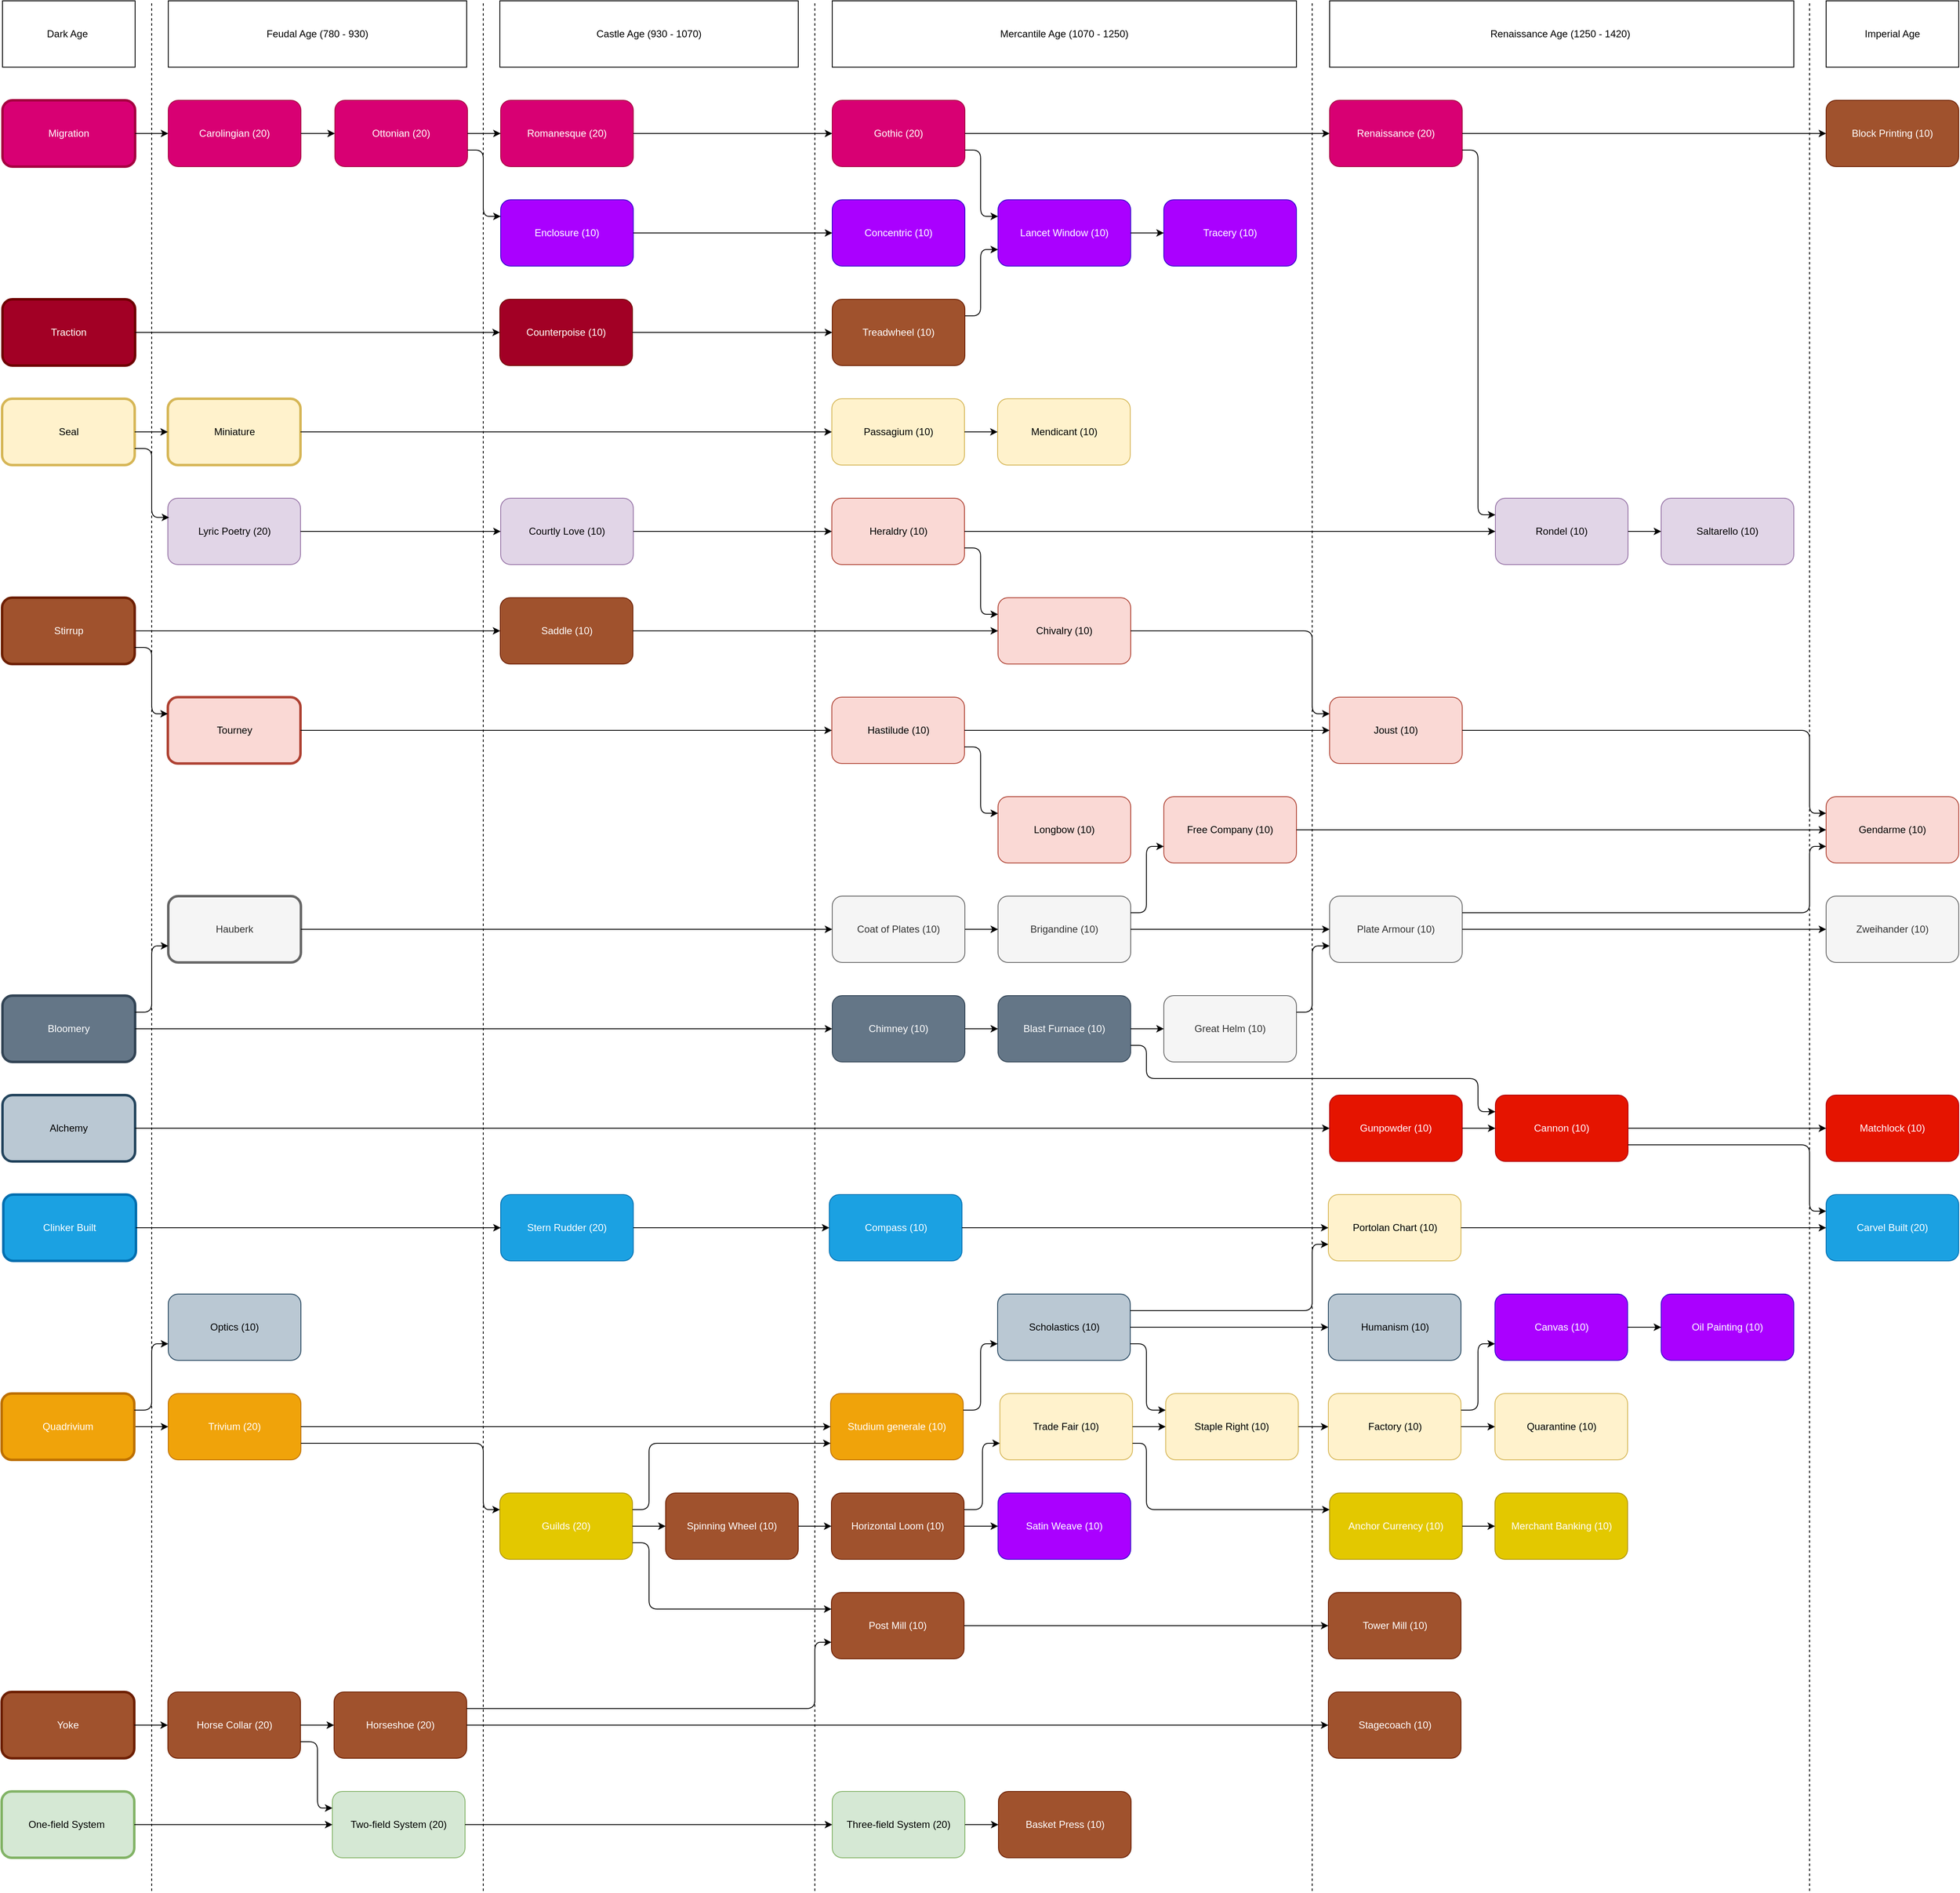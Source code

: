 <mxfile version="18.0.7" type="device"><diagram id="oLft6MuplgY4cZqa-gnh" name="Pagina-1"><mxGraphModel dx="1354" dy="806" grid="1" gridSize="10" guides="1" tooltips="1" connect="1" arrows="1" fold="1" page="1" pageScale="1" pageWidth="827" pageHeight="1169" math="0" shadow="0"><root><mxCell id="0"/><mxCell id="1" parent="0"/><mxCell id="0_8eFzhI38emxkiz7Sxi-1" value="Bloomery" style="rounded=1;whiteSpace=wrap;html=1;fillColor=#647687;strokeColor=#314354;fontColor=#ffffff;strokeWidth=3;" parent="1" vertex="1"><mxGeometry x="40" y="1240" width="160" height="80" as="geometry"/></mxCell><mxCell id="0_8eFzhI38emxkiz7Sxi-3" value="Chimney (10)" style="rounded=1;whiteSpace=wrap;html=1;fillColor=#647687;strokeColor=#314354;fontColor=#ffffff;" parent="1" vertex="1"><mxGeometry x="1041" y="1240" width="160" height="80" as="geometry"/></mxCell><mxCell id="0_8eFzhI38emxkiz7Sxi-4" value="Blast Furnace (10)" style="rounded=1;whiteSpace=wrap;html=1;fillColor=#647687;strokeColor=#314354;fontColor=#ffffff;" parent="1" vertex="1"><mxGeometry x="1241" y="1240" width="160" height="80" as="geometry"/></mxCell><mxCell id="0_8eFzhI38emxkiz7Sxi-5" value="Hauberk" style="rounded=1;whiteSpace=wrap;html=1;fillColor=#f5f5f5;strokeColor=#666666;strokeWidth=3;fontColor=#333333;" parent="1" vertex="1"><mxGeometry x="240" y="1120" width="160" height="80" as="geometry"/></mxCell><mxCell id="0_8eFzhI38emxkiz7Sxi-7" value="Coat of Plates (10)" style="rounded=1;whiteSpace=wrap;html=1;fillColor=#f5f5f5;strokeColor=#666666;fontColor=#333333;" parent="1" vertex="1"><mxGeometry x="1041" y="1120" width="160" height="80" as="geometry"/></mxCell><mxCell id="0_8eFzhI38emxkiz7Sxi-8" value="Brigandine (10)" style="rounded=1;whiteSpace=wrap;html=1;fillColor=#f5f5f5;strokeColor=#666666;fontColor=#333333;" parent="1" vertex="1"><mxGeometry x="1241" y="1120" width="160" height="80" as="geometry"/></mxCell><mxCell id="0_8eFzhI38emxkiz7Sxi-9" value="Plate Armour (10)" style="rounded=1;whiteSpace=wrap;html=1;fillColor=#f5f5f5;strokeColor=#666666;fontColor=#333333;" parent="1" vertex="1"><mxGeometry x="1641" y="1120" width="160" height="80" as="geometry"/></mxCell><mxCell id="0_8eFzhI38emxkiz7Sxi-17" value="Two-field System (20)" style="rounded=1;whiteSpace=wrap;html=1;fillColor=#d5e8d4;strokeColor=#82b366;" parent="1" vertex="1"><mxGeometry x="438" y="2200" width="160" height="80" as="geometry"/></mxCell><mxCell id="0_8eFzhI38emxkiz7Sxi-19" value="Three-field System (20)" style="rounded=1;whiteSpace=wrap;html=1;fillColor=#d5e8d4;strokeColor=#82b366;" parent="1" vertex="1"><mxGeometry x="1041" y="2200" width="160" height="80" as="geometry"/></mxCell><mxCell id="0_8eFzhI38emxkiz7Sxi-27" value="Tourney" style="rounded=1;whiteSpace=wrap;html=1;fillColor=#fad9d5;strokeColor=#ae4132;strokeWidth=3;" parent="1" vertex="1"><mxGeometry x="239.5" y="880" width="160" height="80" as="geometry"/></mxCell><mxCell id="0_8eFzhI38emxkiz7Sxi-28" value="Chivalry (10)" style="rounded=1;whiteSpace=wrap;html=1;fillColor=#fad9d5;strokeColor=#ae4132;" parent="1" vertex="1"><mxGeometry x="1241" y="760" width="160" height="80" as="geometry"/></mxCell><mxCell id="0_8eFzhI38emxkiz7Sxi-29" value="Horse Collar (20)" style="rounded=1;whiteSpace=wrap;html=1;fillColor=#a0522d;strokeColor=#6D1F00;fontColor=#ffffff;" parent="1" vertex="1"><mxGeometry x="239.5" y="2080" width="160" height="80" as="geometry"/></mxCell><mxCell id="0_8eFzhI38emxkiz7Sxi-30" value="Horseshoe (20)" style="rounded=1;whiteSpace=wrap;html=1;fillColor=#a0522d;strokeColor=#6D1F00;fontColor=#ffffff;" parent="1" vertex="1"><mxGeometry x="440" y="2080" width="160" height="80" as="geometry"/></mxCell><mxCell id="0_8eFzhI38emxkiz7Sxi-32" value="Stagecoach (10)" style="rounded=1;whiteSpace=wrap;html=1;fillColor=#a0522d;strokeColor=#6D1F00;fontColor=#ffffff;" parent="1" vertex="1"><mxGeometry x="1639.5" y="2080" width="160" height="80" as="geometry"/></mxCell><mxCell id="0_8eFzhI38emxkiz7Sxi-35" value="Joust (10)" style="rounded=1;whiteSpace=wrap;html=1;fillColor=#fad9d5;strokeColor=#ae4132;" parent="1" vertex="1"><mxGeometry x="1641" y="880" width="160" height="80" as="geometry"/></mxCell><mxCell id="0_8eFzhI38emxkiz7Sxi-44" value="Post Mill (10)" style="rounded=1;whiteSpace=wrap;html=1;fillColor=#a0522d;strokeColor=#6D1F00;fontColor=#ffffff;" parent="1" vertex="1"><mxGeometry x="1040" y="1960" width="160" height="80" as="geometry"/></mxCell><mxCell id="0_8eFzhI38emxkiz7Sxi-45" value="Tower Mill (10)" style="rounded=1;whiteSpace=wrap;html=1;fillColor=#a0522d;strokeColor=#6D1F00;fontColor=#ffffff;" parent="1" vertex="1"><mxGeometry x="1639.5" y="1960" width="160" height="80" as="geometry"/></mxCell><mxCell id="0_8eFzhI38emxkiz7Sxi-48" value="Block Printing (10)" style="rounded=1;whiteSpace=wrap;html=1;fillColor=#a0522d;strokeColor=#6D1F00;fontColor=#ffffff;" parent="1" vertex="1"><mxGeometry x="2240" y="160" width="160" height="80" as="geometry"/></mxCell><mxCell id="0_8eFzhI38emxkiz7Sxi-50" value="Clinker Built" style="rounded=1;whiteSpace=wrap;html=1;fillColor=#1ba1e2;strokeColor=#006EAF;fontColor=#ffffff;strokeWidth=3;" parent="1" vertex="1"><mxGeometry x="41" y="1480" width="160" height="80" as="geometry"/></mxCell><mxCell id="0_8eFzhI38emxkiz7Sxi-56" value="Compass (10)" style="rounded=1;whiteSpace=wrap;html=1;fillColor=#1ba1e2;strokeColor=#006EAF;fontColor=#ffffff;" parent="1" vertex="1"><mxGeometry x="1037.5" y="1480" width="160" height="80" as="geometry"/></mxCell><mxCell id="0_8eFzhI38emxkiz7Sxi-57" value="Portolan Chart (10)" style="rounded=1;whiteSpace=wrap;html=1;fillColor=#fff2cc;strokeColor=#d6b656;" parent="1" vertex="1"><mxGeometry x="1639.5" y="1480" width="160" height="80" as="geometry"/></mxCell><mxCell id="0_8eFzhI38emxkiz7Sxi-61" value="Alchemy" style="rounded=1;whiteSpace=wrap;html=1;fillColor=#bac8d3;strokeColor=#23445d;strokeWidth=3;" parent="1" vertex="1"><mxGeometry x="40" y="1360" width="160" height="80" as="geometry"/></mxCell><mxCell id="0_8eFzhI38emxkiz7Sxi-64" value="Gunpowder (10)" style="rounded=1;whiteSpace=wrap;html=1;fillColor=#e51400;strokeColor=#B20000;fontColor=#ffffff;" parent="1" vertex="1"><mxGeometry x="1641" y="1360" width="160" height="80" as="geometry"/></mxCell><mxCell id="0_8eFzhI38emxkiz7Sxi-68" value="Carvel Built (20)" style="rounded=1;whiteSpace=wrap;html=1;fillColor=#1ba1e2;strokeColor=#006EAF;fontColor=#ffffff;" parent="1" vertex="1"><mxGeometry x="2240" y="1480" width="160" height="80" as="geometry"/></mxCell><mxCell id="0_8eFzhI38emxkiz7Sxi-77" value="Traction" style="rounded=1;whiteSpace=wrap;html=1;fillColor=#a20025;strokeColor=#6F0000;fontColor=#ffffff;strokeWidth=3;" parent="1" vertex="1"><mxGeometry x="40" y="400" width="160" height="80" as="geometry"/></mxCell><mxCell id="0_8eFzhI38emxkiz7Sxi-79" value="Counterpoise (10)" style="rounded=1;whiteSpace=wrap;html=1;fillColor=#a20025;strokeColor=#6F0000;fontColor=#ffffff;" parent="1" vertex="1"><mxGeometry x="640" y="400" width="160" height="80" as="geometry"/></mxCell><mxCell id="0_8eFzhI38emxkiz7Sxi-86" value="" style="endArrow=classic;html=1;entryX=0;entryY=0.5;entryDx=0;entryDy=0;exitX=1;exitY=0.5;exitDx=0;exitDy=0;" parent="1" source="0_8eFzhI38emxkiz7Sxi-3" target="0_8eFzhI38emxkiz7Sxi-4" edge="1"><mxGeometry width="50" height="50" relative="1" as="geometry"><mxPoint x="1300" y="1440" as="sourcePoint"/><mxPoint x="1350" y="1390" as="targetPoint"/></mxGeometry></mxCell><mxCell id="0_8eFzhI38emxkiz7Sxi-87" value="" style="endArrow=classic;html=1;entryX=0;entryY=0.5;entryDx=0;entryDy=0;exitX=1;exitY=0.5;exitDx=0;exitDy=0;" parent="1" source="0_8eFzhI38emxkiz7Sxi-1" target="0_8eFzhI38emxkiz7Sxi-3" edge="1"><mxGeometry width="50" height="50" relative="1" as="geometry"><mxPoint x="898" y="1320" as="sourcePoint"/><mxPoint x="948" y="1270" as="targetPoint"/></mxGeometry></mxCell><mxCell id="0_8eFzhI38emxkiz7Sxi-88" value="" style="endArrow=classic;html=1;entryX=0;entryY=0.5;entryDx=0;entryDy=0;exitX=1;exitY=0.5;exitDx=0;exitDy=0;" parent="1" source="0_8eFzhI38emxkiz7Sxi-5" target="0_8eFzhI38emxkiz7Sxi-7" edge="1"><mxGeometry width="50" height="50" relative="1" as="geometry"><mxPoint x="892" y="1440" as="sourcePoint"/><mxPoint x="942" y="1390" as="targetPoint"/></mxGeometry></mxCell><mxCell id="0_8eFzhI38emxkiz7Sxi-89" value="" style="endArrow=classic;html=1;entryX=0;entryY=0.5;entryDx=0;entryDy=0;exitX=1;exitY=0.5;exitDx=0;exitDy=0;" parent="1" source="0_8eFzhI38emxkiz7Sxi-7" target="0_8eFzhI38emxkiz7Sxi-8" edge="1"><mxGeometry width="50" height="50" relative="1" as="geometry"><mxPoint x="1293" y="1440" as="sourcePoint"/><mxPoint x="1343" y="1390" as="targetPoint"/></mxGeometry></mxCell><mxCell id="0_8eFzhI38emxkiz7Sxi-107" value="" style="endArrow=classic;html=1;entryX=0;entryY=0.5;entryDx=0;entryDy=0;exitX=1;exitY=0.5;exitDx=0;exitDy=0;" parent="1" source="0_8eFzhI38emxkiz7Sxi-56" target="0_8eFzhI38emxkiz7Sxi-57" edge="1"><mxGeometry width="50" height="50" relative="1" as="geometry"><mxPoint x="1296.5" y="1440" as="sourcePoint"/><mxPoint x="1346.5" y="1390" as="targetPoint"/></mxGeometry></mxCell><mxCell id="0_8eFzhI38emxkiz7Sxi-117" value="Feudal Age (780 - 930)" style="rounded=0;whiteSpace=wrap;html=1;" parent="1" vertex="1"><mxGeometry x="240" y="40" width="360" height="80" as="geometry"/></mxCell><mxCell id="0_8eFzhI38emxkiz7Sxi-118" value="Castle Age (930 - 1070)" style="rounded=0;whiteSpace=wrap;html=1;" parent="1" vertex="1"><mxGeometry x="640" y="40" width="360" height="80" as="geometry"/></mxCell><mxCell id="0_8eFzhI38emxkiz7Sxi-120" value="Mercantile Age (1070 - 1250)" style="rounded=0;whiteSpace=wrap;html=1;" parent="1" vertex="1"><mxGeometry x="1041" y="40" width="560" height="80" as="geometry"/></mxCell><mxCell id="0_8eFzhI38emxkiz7Sxi-121" value="Renaissance Age (1250 - 1420)&amp;nbsp;" style="rounded=0;whiteSpace=wrap;html=1;" parent="1" vertex="1"><mxGeometry x="1641" y="40" width="560" height="80" as="geometry"/></mxCell><mxCell id="0_8eFzhI38emxkiz7Sxi-122" value="Imperial Age" style="rounded=0;whiteSpace=wrap;html=1;" parent="1" vertex="1"><mxGeometry x="2240" y="40" width="160" height="80" as="geometry"/></mxCell><mxCell id="0_8eFzhI38emxkiz7Sxi-125" value="Lancet Window (10)" style="rounded=1;whiteSpace=wrap;html=1;fillColor=#AA00FF;strokeColor=#3700CC;fontColor=#ffffff;" parent="1" vertex="1"><mxGeometry x="1241" y="280" width="160" height="80" as="geometry"/></mxCell><mxCell id="0_8eFzhI38emxkiz7Sxi-129" value="Miniature" style="rounded=1;whiteSpace=wrap;html=1;fillColor=#fff2cc;strokeColor=#d6b656;strokeWidth=3;" parent="1" vertex="1"><mxGeometry x="239.5" y="520" width="160" height="80" as="geometry"/></mxCell><mxCell id="0_8eFzhI38emxkiz7Sxi-130" value="Lyric Poetry (20)" style="rounded=1;whiteSpace=wrap;html=1;fillColor=#e1d5e7;strokeColor=#9673a6;" parent="1" vertex="1"><mxGeometry x="239.5" y="640" width="160" height="80" as="geometry"/></mxCell><mxCell id="0_8eFzhI38emxkiz7Sxi-131" value="Courtly Love (10)" style="rounded=1;whiteSpace=wrap;html=1;fillColor=#e1d5e7;strokeColor=#9673a6;" parent="1" vertex="1"><mxGeometry x="641" y="640" width="160" height="80" as="geometry"/></mxCell><mxCell id="0_8eFzhI38emxkiz7Sxi-132" value="Rondel (10)" style="rounded=1;whiteSpace=wrap;html=1;fillColor=#e1d5e7;strokeColor=#9673a6;" parent="1" vertex="1"><mxGeometry x="1841" y="640" width="160" height="80" as="geometry"/></mxCell><mxCell id="0_8eFzhI38emxkiz7Sxi-139" value="Saltarello (10)" style="rounded=1;whiteSpace=wrap;html=1;fillColor=#e1d5e7;strokeColor=#9673a6;" parent="1" vertex="1"><mxGeometry x="2041" y="640" width="160" height="80" as="geometry"/></mxCell><mxCell id="0_8eFzhI38emxkiz7Sxi-148" value="Horizontal Loom (10)" style="rounded=1;whiteSpace=wrap;html=1;fillColor=#a0522d;strokeColor=#6D1F00;fontColor=#ffffff;" parent="1" vertex="1"><mxGeometry x="1040" y="1840" width="160" height="80" as="geometry"/></mxCell><mxCell id="0_8eFzhI38emxkiz7Sxi-149" value="Satin Weave (10)" style="rounded=1;whiteSpace=wrap;html=1;fillColor=#AA00FF;strokeColor=#3700CC;fontColor=#ffffff;" parent="1" vertex="1"><mxGeometry x="1241" y="1840" width="160" height="80" as="geometry"/></mxCell><mxCell id="0_8eFzhI38emxkiz7Sxi-150" value="Spinning Wheel (10)" style="rounded=1;whiteSpace=wrap;html=1;fillColor=#a0522d;strokeColor=#6D1F00;fontColor=#ffffff;" parent="1" vertex="1"><mxGeometry x="840" y="1840" width="160" height="80" as="geometry"/></mxCell><mxCell id="0_8eFzhI38emxkiz7Sxi-153" value="Romanesque (20)" style="rounded=1;whiteSpace=wrap;html=1;fillColor=#d80073;strokeColor=#A50040;fontColor=#ffffff;" parent="1" vertex="1"><mxGeometry x="641" y="160" width="160" height="80" as="geometry"/></mxCell><mxCell id="0_8eFzhI38emxkiz7Sxi-156" value="Oil Painting (10)" style="rounded=1;whiteSpace=wrap;html=1;fillColor=#AA00FF;strokeColor=#3700CC;fontColor=#ffffff;" parent="1" vertex="1"><mxGeometry x="2041" y="1600" width="160" height="80" as="geometry"/></mxCell><mxCell id="0_8eFzhI38emxkiz7Sxi-157" value="Canvas (10)" style="rounded=1;whiteSpace=wrap;html=1;fillColor=#AA00FF;strokeColor=#3700CC;fontColor=#ffffff;" parent="1" vertex="1"><mxGeometry x="1840.5" y="1600" width="160" height="80" as="geometry"/></mxCell><mxCell id="0_8eFzhI38emxkiz7Sxi-159" value="" style="endArrow=classic;html=1;entryX=0;entryY=0.5;entryDx=0;entryDy=0;exitX=1;exitY=0.5;exitDx=0;exitDy=0;" parent="1" source="0_8eFzhI38emxkiz7Sxi-61" target="0_8eFzhI38emxkiz7Sxi-64" edge="1"><mxGeometry width="50" height="50" relative="1" as="geometry"><mxPoint x="817" y="1685" as="sourcePoint"/><mxPoint x="867" y="1635" as="targetPoint"/></mxGeometry></mxCell><mxCell id="0_8eFzhI38emxkiz7Sxi-160" value="" style="endArrow=classic;html=1;entryX=0;entryY=0.5;entryDx=0;entryDy=0;exitX=1;exitY=0.5;exitDx=0;exitDy=0;" parent="1" source="0_8eFzhI38emxkiz7Sxi-77" edge="1" target="0_8eFzhI38emxkiz7Sxi-79"><mxGeometry width="50" height="50" relative="1" as="geometry"><mxPoint x="401.5" y="330" as="sourcePoint"/><mxPoint x="642.5" y="330" as="targetPoint"/></mxGeometry></mxCell><mxCell id="0_8eFzhI38emxkiz7Sxi-172" value="" style="endArrow=classic;html=1;entryX=0;entryY=0.5;entryDx=0;entryDy=0;exitX=1;exitY=0.5;exitDx=0;exitDy=0;" parent="1" source="0_8eFzhI38emxkiz7Sxi-132" target="0_8eFzhI38emxkiz7Sxi-139" edge="1"><mxGeometry width="50" height="50" relative="1" as="geometry"><mxPoint x="2005.5" y="740" as="sourcePoint"/><mxPoint x="2055.5" y="690" as="targetPoint"/></mxGeometry></mxCell><mxCell id="0_8eFzhI38emxkiz7Sxi-174" value="" style="endArrow=classic;html=1;entryX=0;entryY=0.5;entryDx=0;entryDy=0;exitX=1;exitY=0.5;exitDx=0;exitDy=0;" parent="1" source="0_8eFzhI38emxkiz7Sxi-130" target="0_8eFzhI38emxkiz7Sxi-131" edge="1"><mxGeometry width="50" height="50" relative="1" as="geometry"><mxPoint x="805" y="740" as="sourcePoint"/><mxPoint x="855" y="690" as="targetPoint"/></mxGeometry></mxCell><mxCell id="0_8eFzhI38emxkiz7Sxi-176" value="Trivium (20)" style="rounded=1;whiteSpace=wrap;html=1;fillColor=#f0a30a;strokeColor=#BD7000;fontColor=#ffffff;" parent="1" vertex="1"><mxGeometry x="240" y="1720" width="160" height="80" as="geometry"/></mxCell><mxCell id="0_8eFzhI38emxkiz7Sxi-178" value="Studium generale (10)" style="rounded=1;whiteSpace=wrap;html=1;fillColor=#f0a30a;strokeColor=#BD7000;fontColor=#ffffff;" parent="1" vertex="1"><mxGeometry x="1039" y="1720" width="160" height="80" as="geometry"/></mxCell><mxCell id="0_8eFzhI38emxkiz7Sxi-179" value="Scholastics (10)" style="rounded=1;whiteSpace=wrap;html=1;fillColor=#bac8d3;strokeColor=#23445d;" parent="1" vertex="1"><mxGeometry x="1240.5" y="1600" width="160" height="80" as="geometry"/></mxCell><mxCell id="0_8eFzhI38emxkiz7Sxi-183" value="Factory (10)" style="rounded=1;whiteSpace=wrap;html=1;fillColor=#fff2cc;strokeColor=#d6b656;" parent="1" vertex="1"><mxGeometry x="1639.5" y="1720" width="160" height="80" as="geometry"/></mxCell><mxCell id="0_8eFzhI38emxkiz7Sxi-184" value="Guilds (20)" style="rounded=1;whiteSpace=wrap;html=1;fillColor=#e3c800;strokeColor=#B09500;fontColor=#ffffff;" parent="1" vertex="1"><mxGeometry x="640" y="1840" width="160" height="80" as="geometry"/></mxCell><mxCell id="0_8eFzhI38emxkiz7Sxi-188" value="Staple Right (10)" style="rounded=1;whiteSpace=wrap;html=1;fillColor=#fff2cc;strokeColor=#d6b656;" parent="1" vertex="1"><mxGeometry x="1443.25" y="1720" width="160" height="80" as="geometry"/></mxCell><mxCell id="0_8eFzhI38emxkiz7Sxi-189" value="Trade Fair (10)" style="rounded=1;whiteSpace=wrap;html=1;fillColor=#fff2cc;strokeColor=#d6b656;" parent="1" vertex="1"><mxGeometry x="1243.25" y="1720" width="160" height="80" as="geometry"/></mxCell><mxCell id="0_8eFzhI38emxkiz7Sxi-191" value="Anchor Currency (10)" style="rounded=1;whiteSpace=wrap;html=1;fillColor=#e3c800;strokeColor=#B09500;fontColor=#ffffff;" parent="1" vertex="1"><mxGeometry x="1641" y="1840" width="160" height="80" as="geometry"/></mxCell><mxCell id="0_8eFzhI38emxkiz7Sxi-192" value="Merchant Banking (10)" style="rounded=1;whiteSpace=wrap;html=1;fillColor=#e3c800;strokeColor=#B09500;fontColor=#ffffff;" parent="1" vertex="1"><mxGeometry x="1840.5" y="1840" width="160" height="80" as="geometry"/></mxCell><mxCell id="0_8eFzhI38emxkiz7Sxi-199" value="" style="endArrow=classic;html=1;exitX=1;exitY=0.5;exitDx=0;exitDy=0;entryX=0;entryY=0.5;entryDx=0;entryDy=0;" parent="1" source="0_8eFzhI38emxkiz7Sxi-153" target="YXYnKFH7pTET3rIDkecs-23" edge="1"><mxGeometry width="50" height="50" relative="1" as="geometry"><mxPoint x="1011" y="320" as="sourcePoint"/><mxPoint x="831" y="200" as="targetPoint"/></mxGeometry></mxCell><mxCell id="0_8eFzhI38emxkiz7Sxi-211" value="Heraldry (10)" style="rounded=1;whiteSpace=wrap;html=1;fillColor=#fad9d5;strokeColor=#ae4132;" parent="1" vertex="1"><mxGeometry x="1040.5" y="640" width="160" height="80" as="geometry"/></mxCell><mxCell id="0_8eFzhI38emxkiz7Sxi-261" value="" style="endArrow=none;dashed=1;html=1;" parent="1" edge="1"><mxGeometry width="50" height="50" relative="1" as="geometry"><mxPoint x="620" y="2320" as="sourcePoint"/><mxPoint x="620" y="40" as="targetPoint"/></mxGeometry></mxCell><mxCell id="0_8eFzhI38emxkiz7Sxi-262" value="" style="endArrow=none;dashed=1;html=1;" parent="1" edge="1"><mxGeometry width="50" height="50" relative="1" as="geometry"><mxPoint x="1020" y="2320" as="sourcePoint"/><mxPoint x="1020" y="40" as="targetPoint"/></mxGeometry></mxCell><mxCell id="0_8eFzhI38emxkiz7Sxi-263" value="" style="endArrow=none;dashed=1;html=1;" parent="1" edge="1"><mxGeometry width="50" height="50" relative="1" as="geometry"><mxPoint x="1620" y="2320" as="sourcePoint"/><mxPoint x="1620" y="40" as="targetPoint"/></mxGeometry></mxCell><mxCell id="0_8eFzhI38emxkiz7Sxi-264" value="" style="endArrow=none;dashed=1;html=1;" parent="1" edge="1"><mxGeometry width="50" height="50" relative="1" as="geometry"><mxPoint x="2220" y="2320" as="sourcePoint"/><mxPoint x="2220" y="40" as="targetPoint"/></mxGeometry></mxCell><mxCell id="XAXmaKX4G2u4Uexpzf4U-4" value="Yoke" style="rounded=1;whiteSpace=wrap;html=1;fillColor=#a0522d;fontColor=#ffffff;strokeColor=#6D1F00;strokeWidth=3;" parent="1" vertex="1"><mxGeometry x="39" y="2080" width="160" height="80" as="geometry"/></mxCell><mxCell id="XAXmaKX4G2u4Uexpzf4U-5" value="" style="endArrow=none;dashed=1;html=1;" parent="1" edge="1"><mxGeometry width="50" height="50" relative="1" as="geometry"><mxPoint x="220" y="2320" as="sourcePoint"/><mxPoint x="220" y="40" as="targetPoint"/></mxGeometry></mxCell><mxCell id="XAXmaKX4G2u4Uexpzf4U-8" value="Dark Age&amp;nbsp;" style="rounded=0;whiteSpace=wrap;html=1;" parent="1" vertex="1"><mxGeometry x="40" y="40" width="160" height="80" as="geometry"/></mxCell><mxCell id="XAXmaKX4G2u4Uexpzf4U-12" value="" style="endArrow=classic;html=1;rounded=0;entryX=0;entryY=0.5;entryDx=0;entryDy=0;exitX=1;exitY=0.5;exitDx=0;exitDy=0;" parent="1" source="XAXmaKX4G2u4Uexpzf4U-13" target="0_8eFzhI38emxkiz7Sxi-176" edge="1"><mxGeometry width="50" height="50" relative="1" as="geometry"><mxPoint x="200" y="2080" as="sourcePoint"/><mxPoint x="230" y="2070" as="targetPoint"/></mxGeometry></mxCell><mxCell id="XAXmaKX4G2u4Uexpzf4U-13" value="Quadrivium" style="rounded=1;whiteSpace=wrap;html=1;fillColor=#f0a30a;strokeColor=#BD7000;fontColor=#ffffff;strokeWidth=3;" parent="1" vertex="1"><mxGeometry x="39" y="1720" width="160" height="80" as="geometry"/></mxCell><mxCell id="XAXmaKX4G2u4Uexpzf4U-19" value="Seal" style="rounded=1;whiteSpace=wrap;html=1;fillColor=#fff2cc;strokeColor=#d6b656;strokeWidth=3;" parent="1" vertex="1"><mxGeometry x="39.5" y="520" width="160" height="80" as="geometry"/></mxCell><mxCell id="XAXmaKX4G2u4Uexpzf4U-27" value="Stern Rudder (20)" style="rounded=1;whiteSpace=wrap;html=1;fillColor=#1ba1e2;strokeColor=#006EAF;fontColor=#ffffff;strokeWidth=1;" parent="1" vertex="1"><mxGeometry x="641" y="1480" width="160" height="80" as="geometry"/></mxCell><mxCell id="XAXmaKX4G2u4Uexpzf4U-28" value="" style="endArrow=classic;html=1;rounded=1;entryX=0;entryY=0.5;entryDx=0;entryDy=0;exitX=1;exitY=0.5;exitDx=0;exitDy=0;" parent="1" source="0_8eFzhI38emxkiz7Sxi-50" target="XAXmaKX4G2u4Uexpzf4U-27" edge="1"><mxGeometry width="50" height="50" relative="1" as="geometry"><mxPoint x="488" y="1590" as="sourcePoint"/><mxPoint x="538" y="1540" as="targetPoint"/></mxGeometry></mxCell><mxCell id="YXYnKFH7pTET3rIDkecs-9" value="" style="endArrow=classic;html=1;rounded=1;entryX=0;entryY=0.5;entryDx=0;entryDy=0;exitX=1;exitY=0.5;exitDx=0;exitDy=0;" parent="1" source="0_8eFzhI38emxkiz7Sxi-150" target="0_8eFzhI38emxkiz7Sxi-148" edge="1"><mxGeometry width="50" height="50" relative="1" as="geometry"><mxPoint x="828.75" y="1940" as="sourcePoint"/><mxPoint x="878.75" y="1890" as="targetPoint"/></mxGeometry></mxCell><mxCell id="YXYnKFH7pTET3rIDkecs-12" value="" style="endArrow=classic;html=1;rounded=1;entryX=0;entryY=0.75;entryDx=0;entryDy=0;exitX=1;exitY=0.25;exitDx=0;exitDy=0;" parent="1" source="0_8eFzhI38emxkiz7Sxi-178" target="0_8eFzhI38emxkiz7Sxi-179" edge="1"><mxGeometry width="50" height="50" relative="1" as="geometry"><mxPoint x="1177.5" y="1850" as="sourcePoint"/><mxPoint x="1227.5" y="1800" as="targetPoint"/><Array as="points"><mxPoint x="1220" y="1740"/><mxPoint x="1220" y="1660"/></Array></mxGeometry></mxCell><mxCell id="YXYnKFH7pTET3rIDkecs-15" value="" style="endArrow=classic;html=1;rounded=1;entryX=0;entryY=0.5;entryDx=0;entryDy=0;exitX=1;exitY=0.5;exitDx=0;exitDy=0;" parent="1" source="0_8eFzhI38emxkiz7Sxi-189" target="0_8eFzhI38emxkiz7Sxi-188" edge="1"><mxGeometry width="50" height="50" relative="1" as="geometry"><mxPoint x="1667.25" y="2250" as="sourcePoint"/><mxPoint x="1717.25" y="2200" as="targetPoint"/></mxGeometry></mxCell><mxCell id="YXYnKFH7pTET3rIDkecs-19" value="Carolingian (20)" style="rounded=1;whiteSpace=wrap;html=1;fillColor=#d80073;strokeColor=#A50040;fontColor=#ffffff;strokeWidth=1;" parent="1" vertex="1"><mxGeometry x="240" y="160" width="160" height="80" as="geometry"/></mxCell><mxCell id="YXYnKFH7pTET3rIDkecs-20" value="Ottonian (20)" style="rounded=1;whiteSpace=wrap;html=1;fillColor=#d80073;strokeColor=#A50040;fontColor=#ffffff;" parent="1" vertex="1"><mxGeometry x="441" y="160" width="160" height="80" as="geometry"/></mxCell><mxCell id="YXYnKFH7pTET3rIDkecs-21" value="" style="endArrow=classic;html=1;rounded=1;entryX=0;entryY=0.5;entryDx=0;entryDy=0;exitX=1;exitY=0.5;exitDx=0;exitDy=0;" parent="1" source="YXYnKFH7pTET3rIDkecs-19" target="YXYnKFH7pTET3rIDkecs-20" edge="1"><mxGeometry width="50" height="50" relative="1" as="geometry"><mxPoint x="371" y="150" as="sourcePoint"/><mxPoint x="421" y="100" as="targetPoint"/></mxGeometry></mxCell><mxCell id="YXYnKFH7pTET3rIDkecs-22" value="" style="endArrow=classic;html=1;rounded=1;entryX=0;entryY=0.5;entryDx=0;entryDy=0;exitX=1;exitY=0.5;exitDx=0;exitDy=0;" parent="1" source="YXYnKFH7pTET3rIDkecs-20" target="0_8eFzhI38emxkiz7Sxi-153" edge="1"><mxGeometry width="50" height="50" relative="1" as="geometry"><mxPoint x="371" y="150" as="sourcePoint"/><mxPoint x="421" y="100" as="targetPoint"/></mxGeometry></mxCell><mxCell id="YXYnKFH7pTET3rIDkecs-23" value="Gothic (20)" style="rounded=1;whiteSpace=wrap;html=1;fillColor=#d80073;strokeColor=#A50040;fontColor=#ffffff;" parent="1" vertex="1"><mxGeometry x="1041" y="160" width="160" height="80" as="geometry"/></mxCell><mxCell id="YXYnKFH7pTET3rIDkecs-24" value="Renaissance (20)" style="rounded=1;whiteSpace=wrap;html=1;fillColor=#d80073;strokeColor=#A50040;fontColor=#ffffff;" parent="1" vertex="1"><mxGeometry x="1641" y="160" width="160" height="80" as="geometry"/></mxCell><mxCell id="YXYnKFH7pTET3rIDkecs-29" value="Optics (10)" style="rounded=1;whiteSpace=wrap;html=1;fillColor=#bac8d3;strokeColor=#23445d;" parent="1" vertex="1"><mxGeometry x="240" y="1600" width="160" height="80" as="geometry"/></mxCell><mxCell id="YXYnKFH7pTET3rIDkecs-42" value="Tracery (10)" style="rounded=1;whiteSpace=wrap;html=1;fillColor=#AA00FF;strokeColor=#3700CC;fontColor=#ffffff;" parent="1" vertex="1"><mxGeometry x="1441" y="280" width="160" height="80" as="geometry"/></mxCell><mxCell id="YXYnKFH7pTET3rIDkecs-43" value="" style="endArrow=classic;html=1;rounded=1;entryX=0;entryY=0.5;entryDx=0;entryDy=0;exitX=1;exitY=0.5;exitDx=0;exitDy=0;" parent="1" source="0_8eFzhI38emxkiz7Sxi-125" target="YXYnKFH7pTET3rIDkecs-42" edge="1"><mxGeometry width="50" height="50" relative="1" as="geometry"><mxPoint x="1314.5" y="670" as="sourcePoint"/><mxPoint x="1364.5" y="620" as="targetPoint"/></mxGeometry></mxCell><mxCell id="YXYnKFH7pTET3rIDkecs-47" value="" style="endArrow=classic;html=1;rounded=1;entryX=0;entryY=0.5;entryDx=0;entryDy=0;exitX=1;exitY=0.5;exitDx=0;exitDy=0;" parent="1" source="0_8eFzhI38emxkiz7Sxi-157" target="0_8eFzhI38emxkiz7Sxi-156" edge="1"><mxGeometry width="50" height="50" relative="1" as="geometry"><mxPoint x="1911.25" y="1570" as="sourcePoint"/><mxPoint x="1961.25" y="1520" as="targetPoint"/></mxGeometry></mxCell><mxCell id="YXYnKFH7pTET3rIDkecs-54" value="" style="endArrow=classic;html=1;rounded=1;entryX=0;entryY=0.5;entryDx=0;entryDy=0;exitX=1;exitY=0.5;exitDx=0;exitDy=0;" parent="1" source="0_8eFzhI38emxkiz7Sxi-17" target="0_8eFzhI38emxkiz7Sxi-19" edge="1"><mxGeometry width="50" height="50" relative="1" as="geometry"><mxPoint x="741.5" y="2200" as="sourcePoint"/><mxPoint x="791.5" y="2150" as="targetPoint"/></mxGeometry></mxCell><mxCell id="YXYnKFH7pTET3rIDkecs-58" value="" style="endArrow=classic;html=1;rounded=1;fontColor=#ffffff;entryX=0;entryY=0.5;entryDx=0;entryDy=0;exitX=1;exitY=0.5;exitDx=0;exitDy=0;" parent="1" source="0_8eFzhI38emxkiz7Sxi-8" target="0_8eFzhI38emxkiz7Sxi-9" edge="1"><mxGeometry width="50" height="50" relative="1" as="geometry"><mxPoint x="1823" y="1170" as="sourcePoint"/><mxPoint x="1644" y="1160" as="targetPoint"/></mxGeometry></mxCell><mxCell id="YXYnKFH7pTET3rIDkecs-59" value="Migration" style="rounded=1;whiteSpace=wrap;html=1;fillColor=#d80073;strokeColor=#A50040;fontColor=#ffffff;strokeWidth=3;" parent="1" vertex="1"><mxGeometry x="40" y="160" width="160" height="80" as="geometry"/></mxCell><mxCell id="YXYnKFH7pTET3rIDkecs-60" value="" style="endArrow=classic;html=1;rounded=1;fontColor=#ffffff;entryX=0;entryY=0.5;entryDx=0;entryDy=0;exitX=1;exitY=0.5;exitDx=0;exitDy=0;" parent="1" source="YXYnKFH7pTET3rIDkecs-59" target="YXYnKFH7pTET3rIDkecs-19" edge="1"><mxGeometry width="50" height="50" relative="1" as="geometry"><mxPoint x="480" y="380" as="sourcePoint"/><mxPoint x="530" y="330" as="targetPoint"/></mxGeometry></mxCell><mxCell id="YXYnKFH7pTET3rIDkecs-61" value="Gendarme (10)" style="rounded=1;whiteSpace=wrap;html=1;fillColor=#fad9d5;strokeColor=#ae4132;" parent="1" vertex="1"><mxGeometry x="2240" y="1000" width="160" height="80" as="geometry"/></mxCell><mxCell id="YXYnKFH7pTET3rIDkecs-63" value="Matchlock (10)" style="rounded=1;whiteSpace=wrap;html=1;fillColor=#e51400;strokeColor=#B20000;fontColor=#ffffff;" parent="1" vertex="1"><mxGeometry x="2240" y="1360" width="160" height="80" as="geometry"/></mxCell><mxCell id="YXYnKFH7pTET3rIDkecs-64" value="" style="endArrow=classic;html=1;rounded=1;fontColor=#ffffff;entryX=0;entryY=0.5;entryDx=0;entryDy=0;exitX=1;exitY=0.5;exitDx=0;exitDy=0;" parent="1" source="5N5rWH4WG0ZEJ-lF2BXg-77" target="YXYnKFH7pTET3rIDkecs-63" edge="1"><mxGeometry width="50" height="50" relative="1" as="geometry"><mxPoint x="2101" y="1400" as="sourcePoint"/><mxPoint x="1947" y="1180" as="targetPoint"/></mxGeometry></mxCell><mxCell id="YXYnKFH7pTET3rIDkecs-70" value="Humanism (10)" style="rounded=1;whiteSpace=wrap;html=1;fillColor=#bac8d3;strokeColor=#23445d;" parent="1" vertex="1"><mxGeometry x="1639.5" y="1600" width="160" height="80" as="geometry"/></mxCell><mxCell id="YXYnKFH7pTET3rIDkecs-72" value="" style="endArrow=classic;html=1;rounded=1;fontColor=#ffffff;entryX=0;entryY=0.5;entryDx=0;entryDy=0;exitX=1;exitY=0.5;exitDx=0;exitDy=0;" parent="1" source="0_8eFzhI38emxkiz7Sxi-179" target="YXYnKFH7pTET3rIDkecs-70" edge="1"><mxGeometry width="50" height="50" relative="1" as="geometry"><mxPoint x="1491" y="1570" as="sourcePoint"/><mxPoint x="1541" y="1520" as="targetPoint"/></mxGeometry></mxCell><mxCell id="YXYnKFH7pTET3rIDkecs-73" value="Longbow (10)" style="rounded=1;whiteSpace=wrap;html=1;fillColor=#fad9d5;strokeColor=#ae4132;" parent="1" vertex="1"><mxGeometry x="1241" y="1000" width="160" height="80" as="geometry"/></mxCell><mxCell id="YXYnKFH7pTET3rIDkecs-75" value="Free Company (10)" style="rounded=1;whiteSpace=wrap;html=1;fillColor=#fad9d5;strokeColor=#ae4132;" parent="1" vertex="1"><mxGeometry x="1441" y="1000" width="160" height="80" as="geometry"/></mxCell><mxCell id="5N5rWH4WG0ZEJ-lF2BXg-1" value="One-field System&amp;nbsp;" style="rounded=1;whiteSpace=wrap;html=1;fillColor=#d5e8d4;strokeColor=#82b366;strokeWidth=3;" parent="1" vertex="1"><mxGeometry x="39" y="2200" width="160" height="80" as="geometry"/></mxCell><mxCell id="5N5rWH4WG0ZEJ-lF2BXg-2" value="" style="endArrow=classic;html=1;rounded=0;exitX=1;exitY=0.5;exitDx=0;exitDy=0;entryX=0;entryY=0.5;entryDx=0;entryDy=0;" parent="1" source="5N5rWH4WG0ZEJ-lF2BXg-1" target="0_8eFzhI38emxkiz7Sxi-17" edge="1"><mxGeometry width="50" height="50" relative="1" as="geometry"><mxPoint x="541.5" y="2100" as="sourcePoint"/><mxPoint x="591.5" y="2050" as="targetPoint"/></mxGeometry></mxCell><mxCell id="5N5rWH4WG0ZEJ-lF2BXg-6" value="" style="endArrow=classic;html=1;rounded=0;entryX=0;entryY=0.5;entryDx=0;entryDy=0;exitX=1;exitY=0.5;exitDx=0;exitDy=0;" parent="1" source="0_8eFzhI38emxkiz7Sxi-29" target="0_8eFzhI38emxkiz7Sxi-30" edge="1"><mxGeometry width="50" height="50" relative="1" as="geometry"><mxPoint x="609.5" y="2240" as="sourcePoint"/><mxPoint x="659.5" y="2190" as="targetPoint"/></mxGeometry></mxCell><mxCell id="5N5rWH4WG0ZEJ-lF2BXg-7" value="" style="endArrow=classic;html=1;rounded=0;entryX=0;entryY=0.5;entryDx=0;entryDy=0;exitX=1;exitY=0.5;exitDx=0;exitDy=0;" parent="1" source="XAXmaKX4G2u4Uexpzf4U-4" target="0_8eFzhI38emxkiz7Sxi-29" edge="1"><mxGeometry width="50" height="50" relative="1" as="geometry"><mxPoint x="609.5" y="2240" as="sourcePoint"/><mxPoint x="659.5" y="2190" as="targetPoint"/></mxGeometry></mxCell><mxCell id="5N5rWH4WG0ZEJ-lF2BXg-9" value="" style="endArrow=classic;html=1;rounded=0;entryX=0;entryY=0.5;entryDx=0;entryDy=0;exitX=1;exitY=0.5;exitDx=0;exitDy=0;" parent="1" source="0_8eFzhI38emxkiz7Sxi-44" target="0_8eFzhI38emxkiz7Sxi-45" edge="1"><mxGeometry width="50" height="50" relative="1" as="geometry"><mxPoint x="863" y="2000" as="sourcePoint"/><mxPoint x="913" y="1950" as="targetPoint"/></mxGeometry></mxCell><mxCell id="5N5rWH4WG0ZEJ-lF2BXg-10" value="" style="endArrow=classic;html=1;rounded=0;entryX=0;entryY=0.5;entryDx=0;entryDy=0;exitX=1;exitY=0.5;exitDx=0;exitDy=0;" parent="1" source="0_8eFzhI38emxkiz7Sxi-30" target="0_8eFzhI38emxkiz7Sxi-32" edge="1"><mxGeometry width="50" height="50" relative="1" as="geometry"><mxPoint x="1069.5" y="2240" as="sourcePoint"/><mxPoint x="1119.5" y="2190" as="targetPoint"/></mxGeometry></mxCell><mxCell id="5N5rWH4WG0ZEJ-lF2BXg-12" value="" style="endArrow=classic;html=1;rounded=0;entryX=0;entryY=0.5;entryDx=0;entryDy=0;exitX=1;exitY=0.5;exitDx=0;exitDy=0;" parent="1" source="YXYnKFH7pTET3rIDkecs-23" target="YXYnKFH7pTET3rIDkecs-24" edge="1"><mxGeometry width="50" height="50" relative="1" as="geometry"><mxPoint x="1431" y="470" as="sourcePoint"/><mxPoint x="1481" y="420" as="targetPoint"/></mxGeometry></mxCell><mxCell id="5N5rWH4WG0ZEJ-lF2BXg-13" value="" style="endArrow=classic;html=1;rounded=0;entryX=0;entryY=0.5;entryDx=0;entryDy=0;exitX=1;exitY=0.5;exitDx=0;exitDy=0;" parent="1" source="0_8eFzhI38emxkiz7Sxi-148" target="0_8eFzhI38emxkiz7Sxi-149" edge="1"><mxGeometry width="50" height="50" relative="1" as="geometry"><mxPoint x="1014.25" y="1930" as="sourcePoint"/><mxPoint x="1064.25" y="1880" as="targetPoint"/></mxGeometry></mxCell><mxCell id="5N5rWH4WG0ZEJ-lF2BXg-17" value="" style="endArrow=classic;html=1;rounded=1;entryX=0;entryY=0.5;entryDx=0;entryDy=0;exitX=1;exitY=0.5;exitDx=0;exitDy=0;" parent="1" source="0_8eFzhI38emxkiz7Sxi-176" target="0_8eFzhI38emxkiz7Sxi-178" edge="1"><mxGeometry width="50" height="50" relative="1" as="geometry"><mxPoint x="858.5" y="1520" as="sourcePoint"/><mxPoint x="908.5" y="1470" as="targetPoint"/></mxGeometry></mxCell><mxCell id="5N5rWH4WG0ZEJ-lF2BXg-25" value="" style="endArrow=classic;html=1;rounded=1;entryX=0;entryY=0.75;entryDx=0;entryDy=0;exitX=1;exitY=0.25;exitDx=0;exitDy=0;" parent="1" source="0_8eFzhI38emxkiz7Sxi-1" target="0_8eFzhI38emxkiz7Sxi-5" edge="1"><mxGeometry width="50" height="50" relative="1" as="geometry"><mxPoint x="362" y="1160" as="sourcePoint"/><mxPoint x="412" y="1110" as="targetPoint"/><Array as="points"><mxPoint x="220" y="1260"/><mxPoint x="220" y="1180"/></Array></mxGeometry></mxCell><mxCell id="5N5rWH4WG0ZEJ-lF2BXg-28" value="Hastilude (10)" style="rounded=1;whiteSpace=wrap;html=1;fillColor=#fad9d5;strokeColor=#ae4132;" parent="1" vertex="1"><mxGeometry x="1040.5" y="880" width="160" height="80" as="geometry"/></mxCell><mxCell id="5N5rWH4WG0ZEJ-lF2BXg-30" value="" style="endArrow=classic;html=1;rounded=1;exitX=1;exitY=0.5;exitDx=0;exitDy=0;entryX=0;entryY=0.5;entryDx=0;entryDy=0;" parent="1" source="5N5rWH4WG0ZEJ-lF2BXg-47" target="5N5rWH4WG0ZEJ-lF2BXg-49" edge="1"><mxGeometry width="50" height="50" relative="1" as="geometry"><mxPoint x="985" y="840" as="sourcePoint"/><mxPoint x="565" y="920" as="targetPoint"/></mxGeometry></mxCell><mxCell id="5N5rWH4WG0ZEJ-lF2BXg-35" value="" style="endArrow=classic;html=1;rounded=1;exitX=1;exitY=0.75;exitDx=0;exitDy=0;entryX=0;entryY=0.25;entryDx=0;entryDy=0;" parent="1" source="0_8eFzhI38emxkiz7Sxi-4" target="5N5rWH4WG0ZEJ-lF2BXg-77" edge="1"><mxGeometry width="50" height="50" relative="1" as="geometry"><mxPoint x="1823" y="1300" as="sourcePoint"/><mxPoint x="1873" y="1250" as="targetPoint"/><Array as="points"><mxPoint x="1420" y="1300"/><mxPoint x="1420" y="1340"/><mxPoint x="1820" y="1340"/><mxPoint x="1820" y="1380"/></Array></mxGeometry></mxCell><mxCell id="5N5rWH4WG0ZEJ-lF2BXg-41" value="" style="endArrow=classic;html=1;rounded=1;entryX=0;entryY=0.5;entryDx=0;entryDy=0;exitX=1;exitY=0.5;exitDx=0;exitDy=0;" parent="1" source="YXYnKFH7pTET3rIDkecs-24" target="0_8eFzhI38emxkiz7Sxi-48" edge="1"><mxGeometry width="50" height="50" relative="1" as="geometry"><mxPoint x="1461" y="430" as="sourcePoint"/><mxPoint x="1511" y="380" as="targetPoint"/></mxGeometry></mxCell><mxCell id="5N5rWH4WG0ZEJ-lF2BXg-46" value="Quarantine (10)" style="rounded=1;whiteSpace=wrap;html=1;fillColor=#fff2cc;strokeColor=#d6b656;" parent="1" vertex="1"><mxGeometry x="1840.5" y="1720" width="160" height="80" as="geometry"/></mxCell><mxCell id="5N5rWH4WG0ZEJ-lF2BXg-47" value="Stirrup" style="rounded=1;whiteSpace=wrap;html=1;fillColor=#a0522d;strokeColor=#6D1F00;strokeWidth=3;fontColor=#ffffff;" parent="1" vertex="1"><mxGeometry x="39.5" y="760" width="160" height="80" as="geometry"/></mxCell><mxCell id="5N5rWH4WG0ZEJ-lF2BXg-49" value="Saddle (10)" style="rounded=1;whiteSpace=wrap;html=1;fillColor=#a0522d;strokeColor=#6D1F00;fontColor=#ffffff;" parent="1" vertex="1"><mxGeometry x="640.5" y="760" width="160" height="80" as="geometry"/></mxCell><mxCell id="5N5rWH4WG0ZEJ-lF2BXg-50" value="" style="endArrow=classic;html=1;rounded=1;entryX=0;entryY=0.5;entryDx=0;entryDy=0;exitX=1;exitY=0.5;exitDx=0;exitDy=0;" parent="1" source="0_8eFzhI38emxkiz7Sxi-27" target="5N5rWH4WG0ZEJ-lF2BXg-28" edge="1"><mxGeometry width="50" height="50" relative="1" as="geometry"><mxPoint x="635.5" y="790" as="sourcePoint"/><mxPoint x="685.5" y="740" as="targetPoint"/></mxGeometry></mxCell><mxCell id="5N5rWH4WG0ZEJ-lF2BXg-63" value="" style="endArrow=classic;html=1;rounded=1;entryX=0;entryY=0.5;entryDx=0;entryDy=0;exitX=1;exitY=0.5;exitDx=0;exitDy=0;" parent="1" source="0_8eFzhI38emxkiz7Sxi-188" target="0_8eFzhI38emxkiz7Sxi-183" edge="1"><mxGeometry width="50" height="50" relative="1" as="geometry"><mxPoint x="1552.25" y="1700" as="sourcePoint"/><mxPoint x="1602.25" y="1650" as="targetPoint"/></mxGeometry></mxCell><mxCell id="5N5rWH4WG0ZEJ-lF2BXg-64" value="" style="endArrow=classic;html=1;rounded=1;entryX=0;entryY=0.5;entryDx=0;entryDy=0;exitX=1;exitY=0.5;exitDx=0;exitDy=0;" parent="1" source="0_8eFzhI38emxkiz7Sxi-191" target="0_8eFzhI38emxkiz7Sxi-192" edge="1"><mxGeometry width="50" height="50" relative="1" as="geometry"><mxPoint x="1763" y="1850" as="sourcePoint"/><mxPoint x="1813" y="1800" as="targetPoint"/></mxGeometry></mxCell><mxCell id="5N5rWH4WG0ZEJ-lF2BXg-66" value="" style="endArrow=classic;html=1;rounded=1;exitX=1;exitY=0.5;exitDx=0;exitDy=0;entryX=0;entryY=0.5;entryDx=0;entryDy=0;" parent="1" source="5N5rWH4WG0ZEJ-lF2BXg-49" target="0_8eFzhI38emxkiz7Sxi-28" edge="1"><mxGeometry width="50" height="50" relative="1" as="geometry"><mxPoint x="1000.5" y="880" as="sourcePoint"/><mxPoint x="1050.5" y="830" as="targetPoint"/></mxGeometry></mxCell><mxCell id="5N5rWH4WG0ZEJ-lF2BXg-68" value="" style="endArrow=classic;html=1;rounded=1;exitX=1;exitY=0.5;exitDx=0;exitDy=0;entryX=0;entryY=0.5;entryDx=0;entryDy=0;" parent="1" source="5N5rWH4WG0ZEJ-lF2BXg-28" target="0_8eFzhI38emxkiz7Sxi-35" edge="1"><mxGeometry width="50" height="50" relative="1" as="geometry"><mxPoint x="1461" y="950" as="sourcePoint"/><mxPoint x="1511" y="900" as="targetPoint"/></mxGeometry></mxCell><mxCell id="5N5rWH4WG0ZEJ-lF2BXg-72" value="" style="endArrow=classic;html=1;rounded=1;exitX=1;exitY=0.5;exitDx=0;exitDy=0;entryX=0;entryY=0.5;entryDx=0;entryDy=0;" parent="1" source="YXYnKFH7pTET3rIDkecs-75" target="YXYnKFH7pTET3rIDkecs-61" edge="1"><mxGeometry width="50" height="50" relative="1" as="geometry"><mxPoint x="1609" y="1070" as="sourcePoint"/><mxPoint x="1659" y="1020" as="targetPoint"/></mxGeometry></mxCell><mxCell id="5N5rWH4WG0ZEJ-lF2BXg-77" value="Cannon (10)" style="rounded=1;whiteSpace=wrap;html=1;fillColor=#e51400;strokeColor=#B20000;fontColor=#ffffff;" parent="1" vertex="1"><mxGeometry x="1841" y="1360" width="160" height="80" as="geometry"/></mxCell><mxCell id="5N5rWH4WG0ZEJ-lF2BXg-78" value="" style="endArrow=classic;html=1;rounded=1;entryX=0;entryY=0.5;entryDx=0;entryDy=0;exitX=1;exitY=0.5;exitDx=0;exitDy=0;" parent="1" source="0_8eFzhI38emxkiz7Sxi-64" target="5N5rWH4WG0ZEJ-lF2BXg-77" edge="1"><mxGeometry width="50" height="50" relative="1" as="geometry"><mxPoint x="1901" y="1410" as="sourcePoint"/><mxPoint x="1951" y="1360" as="targetPoint"/></mxGeometry></mxCell><mxCell id="5N5rWH4WG0ZEJ-lF2BXg-81" value="Passagium (10)" style="rounded=1;whiteSpace=wrap;html=1;fillColor=#fff2cc;strokeColor=#d6b656;" parent="1" vertex="1"><mxGeometry x="1040.5" y="520" width="160" height="80" as="geometry"/></mxCell><mxCell id="5N5rWH4WG0ZEJ-lF2BXg-90" value="Enclosure (10)" style="rounded=1;whiteSpace=wrap;html=1;fillColor=#AA00FF;strokeColor=#3700CC;fontColor=#ffffff;" parent="1" vertex="1"><mxGeometry x="641" y="280" width="160" height="80" as="geometry"/></mxCell><mxCell id="5N5rWH4WG0ZEJ-lF2BXg-92" value="Mendicant (10)" style="rounded=1;whiteSpace=wrap;html=1;fillColor=#fff2cc;strokeColor=#d6b656;" parent="1" vertex="1"><mxGeometry x="1240.5" y="520" width="160" height="80" as="geometry"/></mxCell><mxCell id="5N5rWH4WG0ZEJ-lF2BXg-95" value="" style="endArrow=classic;html=1;rounded=1;exitX=1;exitY=0.5;exitDx=0;exitDy=0;entryX=0;entryY=0.5;entryDx=0;entryDy=0;" parent="1" source="5N5rWH4WG0ZEJ-lF2BXg-81" target="5N5rWH4WG0ZEJ-lF2BXg-92" edge="1"><mxGeometry width="50" height="50" relative="1" as="geometry"><mxPoint x="1175.5" y="600" as="sourcePoint"/><mxPoint x="1225.5" y="550" as="targetPoint"/></mxGeometry></mxCell><mxCell id="5N5rWH4WG0ZEJ-lF2BXg-98" value="Treadwheel (10)" style="rounded=1;whiteSpace=wrap;html=1;fillColor=#a0522d;strokeColor=#6D1F00;fontColor=#ffffff;" parent="1" vertex="1"><mxGeometry x="1041" y="400" width="160" height="80" as="geometry"/></mxCell><mxCell id="5N5rWH4WG0ZEJ-lF2BXg-109" value="" style="endArrow=classic;html=1;rounded=1;entryX=0;entryY=0.5;entryDx=0;entryDy=0;exitX=1;exitY=0.5;exitDx=0;exitDy=0;" parent="1" source="XAXmaKX4G2u4Uexpzf4U-19" target="0_8eFzhI38emxkiz7Sxi-129" edge="1"><mxGeometry width="50" height="50" relative="1" as="geometry"><mxPoint x="376" y="740" as="sourcePoint"/><mxPoint x="426" y="690" as="targetPoint"/></mxGeometry></mxCell><mxCell id="5N5rWH4WG0ZEJ-lF2BXg-110" value="" style="endArrow=classic;html=1;rounded=1;entryX=0;entryY=0.5;entryDx=0;entryDy=0;exitX=1;exitY=0.5;exitDx=0;exitDy=0;" parent="1" source="0_8eFzhI38emxkiz7Sxi-211" target="0_8eFzhI38emxkiz7Sxi-132" edge="1"><mxGeometry width="50" height="50" relative="1" as="geometry"><mxPoint x="1124.5" y="640" as="sourcePoint"/><mxPoint x="1174.5" y="590" as="targetPoint"/></mxGeometry></mxCell><mxCell id="5N5rWH4WG0ZEJ-lF2BXg-111" value="" style="endArrow=classic;html=1;rounded=1;entryX=0;entryY=0.5;entryDx=0;entryDy=0;exitX=1;exitY=0.5;exitDx=0;exitDy=0;" parent="1" source="0_8eFzhI38emxkiz7Sxi-131" target="0_8eFzhI38emxkiz7Sxi-211" edge="1"><mxGeometry width="50" height="50" relative="1" as="geometry"><mxPoint x="1124.5" y="640" as="sourcePoint"/><mxPoint x="1174.5" y="590" as="targetPoint"/></mxGeometry></mxCell><mxCell id="5N5rWH4WG0ZEJ-lF2BXg-113" value="Basket Press (10)" style="rounded=1;whiteSpace=wrap;html=1;fillColor=#a0522d;strokeColor=#6D1F00;fontColor=#ffffff;" parent="1" vertex="1"><mxGeometry x="1241.5" y="2200" width="160" height="80" as="geometry"/></mxCell><mxCell id="5N5rWH4WG0ZEJ-lF2BXg-114" value="" style="endArrow=classic;html=1;rounded=1;exitX=1;exitY=0.5;exitDx=0;exitDy=0;entryX=0;entryY=0.5;entryDx=0;entryDy=0;" parent="1" source="0_8eFzhI38emxkiz7Sxi-19" target="5N5rWH4WG0ZEJ-lF2BXg-113" edge="1"><mxGeometry width="50" height="50" relative="1" as="geometry"><mxPoint x="1485" y="2240" as="sourcePoint"/><mxPoint x="1535" y="2190" as="targetPoint"/></mxGeometry></mxCell><mxCell id="ZbY25Du79YhFWRcyHn9q-4" value="" style="endArrow=classic;html=1;rounded=1;exitX=1;exitY=0.5;exitDx=0;exitDy=0;entryX=0;entryY=0.5;entryDx=0;entryDy=0;" edge="1" parent="1" source="0_8eFzhI38emxkiz7Sxi-129" target="5N5rWH4WG0ZEJ-lF2BXg-81"><mxGeometry width="50" height="50" relative="1" as="geometry"><mxPoint x="550.5" y="530" as="sourcePoint"/><mxPoint x="600.5" y="480" as="targetPoint"/></mxGeometry></mxCell><mxCell id="ZbY25Du79YhFWRcyHn9q-7" value="Concentric (10)" style="rounded=1;whiteSpace=wrap;html=1;fillColor=#AA00FF;strokeColor=#3700CC;fontColor=#ffffff;" vertex="1" parent="1"><mxGeometry x="1041" y="280" width="160" height="80" as="geometry"/></mxCell><mxCell id="ZbY25Du79YhFWRcyHn9q-8" value="" style="endArrow=classic;html=1;rounded=1;entryX=0;entryY=0.5;entryDx=0;entryDy=0;" edge="1" parent="1" source="5N5rWH4WG0ZEJ-lF2BXg-90" target="ZbY25Du79YhFWRcyHn9q-7"><mxGeometry width="50" height="50" relative="1" as="geometry"><mxPoint x="1050" y="500" as="sourcePoint"/><mxPoint x="1100" y="450" as="targetPoint"/></mxGeometry></mxCell><mxCell id="ZbY25Du79YhFWRcyHn9q-9" value="" style="endArrow=classic;html=1;rounded=1;entryX=0;entryY=0.5;entryDx=0;entryDy=0;exitX=1;exitY=0.5;exitDx=0;exitDy=0;" edge="1" parent="1" source="0_8eFzhI38emxkiz7Sxi-79" target="5N5rWH4WG0ZEJ-lF2BXg-98"><mxGeometry width="50" height="50" relative="1" as="geometry"><mxPoint x="1049" y="510" as="sourcePoint"/><mxPoint x="1099" y="460" as="targetPoint"/></mxGeometry></mxCell><mxCell id="ZbY25Du79YhFWRcyHn9q-10" value="" style="endArrow=classic;html=1;rounded=1;entryX=0;entryY=0.25;entryDx=0;entryDy=0;exitX=1;exitY=0.75;exitDx=0;exitDy=0;" edge="1" parent="1" source="YXYnKFH7pTET3rIDkecs-23" target="0_8eFzhI38emxkiz7Sxi-125"><mxGeometry width="50" height="50" relative="1" as="geometry"><mxPoint x="1130" y="310" as="sourcePoint"/><mxPoint x="1180" y="260" as="targetPoint"/><Array as="points"><mxPoint x="1220" y="220"/><mxPoint x="1220" y="300"/></Array></mxGeometry></mxCell><mxCell id="ZbY25Du79YhFWRcyHn9q-11" value="" style="endArrow=classic;html=1;rounded=1;entryX=0;entryY=0.75;entryDx=0;entryDy=0;exitX=1;exitY=0.25;exitDx=0;exitDy=0;" edge="1" parent="1" source="5N5rWH4WG0ZEJ-lF2BXg-98" target="0_8eFzhI38emxkiz7Sxi-125"><mxGeometry width="50" height="50" relative="1" as="geometry"><mxPoint x="1220" y="410" as="sourcePoint"/><mxPoint x="1270" y="360" as="targetPoint"/><Array as="points"><mxPoint x="1220" y="420"/><mxPoint x="1220" y="340"/></Array></mxGeometry></mxCell><mxCell id="ZbY25Du79YhFWRcyHn9q-12" value="" style="endArrow=classic;html=1;rounded=1;entryX=0;entryY=0.25;entryDx=0;entryDy=0;exitX=1;exitY=0.75;exitDx=0;exitDy=0;" edge="1" parent="1" source="YXYnKFH7pTET3rIDkecs-20" target="5N5rWH4WG0ZEJ-lF2BXg-90"><mxGeometry width="50" height="50" relative="1" as="geometry"><mxPoint x="630" y="330" as="sourcePoint"/><mxPoint x="680" y="280" as="targetPoint"/><Array as="points"><mxPoint x="620" y="220"/><mxPoint x="620" y="300"/></Array></mxGeometry></mxCell><mxCell id="ZbY25Du79YhFWRcyHn9q-13" value="" style="endArrow=classic;html=1;rounded=1;entryX=0;entryY=0.25;entryDx=0;entryDy=0;exitX=1;exitY=0.75;exitDx=0;exitDy=0;" edge="1" parent="1" source="0_8eFzhI38emxkiz7Sxi-211" target="0_8eFzhI38emxkiz7Sxi-28"><mxGeometry width="50" height="50" relative="1" as="geometry"><mxPoint x="1130" y="660" as="sourcePoint"/><mxPoint x="1180" y="610" as="targetPoint"/><Array as="points"><mxPoint x="1220" y="700"/><mxPoint x="1220" y="780"/></Array></mxGeometry></mxCell><mxCell id="ZbY25Du79YhFWRcyHn9q-14" value="" style="endArrow=classic;html=1;rounded=1;exitX=1;exitY=0.75;exitDx=0;exitDy=0;entryX=0.01;entryY=0.29;entryDx=0;entryDy=0;entryPerimeter=0;" edge="1" parent="1" source="XAXmaKX4G2u4Uexpzf4U-19" target="0_8eFzhI38emxkiz7Sxi-130"><mxGeometry width="50" height="50" relative="1" as="geometry"><mxPoint x="280" y="680" as="sourcePoint"/><mxPoint x="330" y="630" as="targetPoint"/><Array as="points"><mxPoint x="220" y="580"/><mxPoint x="220" y="663"/></Array></mxGeometry></mxCell><mxCell id="ZbY25Du79YhFWRcyHn9q-15" value="" style="endArrow=classic;html=1;rounded=1;exitX=1;exitY=0.75;exitDx=0;exitDy=0;entryX=0;entryY=0.25;entryDx=0;entryDy=0;" edge="1" parent="1" source="5N5rWH4WG0ZEJ-lF2BXg-47" target="0_8eFzhI38emxkiz7Sxi-27"><mxGeometry width="50" height="50" relative="1" as="geometry"><mxPoint x="300" y="900" as="sourcePoint"/><mxPoint x="350" y="850" as="targetPoint"/><Array as="points"><mxPoint x="220" y="820"/><mxPoint x="220" y="900"/></Array></mxGeometry></mxCell><mxCell id="ZbY25Du79YhFWRcyHn9q-16" value="" style="endArrow=classic;html=1;rounded=1;exitX=1;exitY=0.5;exitDx=0;exitDy=0;entryX=0;entryY=0.25;entryDx=0;entryDy=0;" edge="1" parent="1" source="0_8eFzhI38emxkiz7Sxi-35" target="YXYnKFH7pTET3rIDkecs-61"><mxGeometry width="50" height="50" relative="1" as="geometry"><mxPoint x="1960" y="1000" as="sourcePoint"/><mxPoint x="2010" y="950" as="targetPoint"/><Array as="points"><mxPoint x="2220" y="920"/><mxPoint x="2220" y="1020"/></Array></mxGeometry></mxCell><mxCell id="ZbY25Du79YhFWRcyHn9q-17" value="" style="endArrow=classic;html=1;rounded=1;exitX=1;exitY=0.25;exitDx=0;exitDy=0;entryX=0;entryY=0.75;entryDx=0;entryDy=0;" edge="1" parent="1" source="0_8eFzhI38emxkiz7Sxi-9" target="YXYnKFH7pTET3rIDkecs-61"><mxGeometry width="50" height="50" relative="1" as="geometry"><mxPoint x="1960" y="1000" as="sourcePoint"/><mxPoint x="2010" y="950" as="targetPoint"/><Array as="points"><mxPoint x="2220" y="1140"/><mxPoint x="2220" y="1060"/></Array></mxGeometry></mxCell><mxCell id="ZbY25Du79YhFWRcyHn9q-18" value="" style="endArrow=classic;html=1;rounded=1;exitX=1;exitY=0.25;exitDx=0;exitDy=0;entryX=0;entryY=0.75;entryDx=0;entryDy=0;" edge="1" parent="1" source="0_8eFzhI38emxkiz7Sxi-8" target="YXYnKFH7pTET3rIDkecs-75"><mxGeometry width="50" height="50" relative="1" as="geometry"><mxPoint x="1470" y="1000" as="sourcePoint"/><mxPoint x="1520" y="950" as="targetPoint"/><Array as="points"><mxPoint x="1420" y="1140"/><mxPoint x="1420" y="1060"/></Array></mxGeometry></mxCell><mxCell id="ZbY25Du79YhFWRcyHn9q-19" value="" style="endArrow=classic;html=1;rounded=1;exitX=1;exitY=0.5;exitDx=0;exitDy=0;entryX=0;entryY=0.25;entryDx=0;entryDy=0;" edge="1" parent="1" source="0_8eFzhI38emxkiz7Sxi-28" target="0_8eFzhI38emxkiz7Sxi-35"><mxGeometry width="50" height="50" relative="1" as="geometry"><mxPoint x="1640" y="980" as="sourcePoint"/><mxPoint x="1560" y="870" as="targetPoint"/><Array as="points"><mxPoint x="1620" y="800"/><mxPoint x="1620" y="900"/></Array></mxGeometry></mxCell><mxCell id="ZbY25Du79YhFWRcyHn9q-20" value="" style="endArrow=classic;html=1;rounded=1;exitX=1;exitY=0.75;exitDx=0;exitDy=0;entryX=0;entryY=0.25;entryDx=0;entryDy=0;" edge="1" parent="1" source="YXYnKFH7pTET3rIDkecs-24" target="0_8eFzhI38emxkiz7Sxi-132"><mxGeometry width="50" height="50" relative="1" as="geometry"><mxPoint x="1890" y="570" as="sourcePoint"/><mxPoint x="1940" y="520" as="targetPoint"/><Array as="points"><mxPoint x="1820" y="220"/><mxPoint x="1820" y="660"/></Array></mxGeometry></mxCell><mxCell id="ZbY25Du79YhFWRcyHn9q-21" value="" style="endArrow=classic;html=1;rounded=1;entryX=0;entryY=0.25;entryDx=0;entryDy=0;exitX=1;exitY=0.75;exitDx=0;exitDy=0;" edge="1" parent="1" source="5N5rWH4WG0ZEJ-lF2BXg-28" target="YXYnKFH7pTET3rIDkecs-73"><mxGeometry width="50" height="50" relative="1" as="geometry"><mxPoint x="980" y="940" as="sourcePoint"/><mxPoint x="1030" y="890" as="targetPoint"/><Array as="points"><mxPoint x="1220" y="940"/><mxPoint x="1220" y="1020"/></Array></mxGeometry></mxCell><mxCell id="ZbY25Du79YhFWRcyHn9q-23" value="Zweihander (10)" style="rounded=1;whiteSpace=wrap;html=1;fillColor=#f5f5f5;strokeColor=#666666;fontColor=#333333;" vertex="1" parent="1"><mxGeometry x="2240" y="1120" width="160" height="80" as="geometry"/></mxCell><mxCell id="ZbY25Du79YhFWRcyHn9q-24" value="" style="endArrow=classic;html=1;rounded=1;entryX=0;entryY=0.5;entryDx=0;entryDy=0;exitX=1;exitY=0.5;exitDx=0;exitDy=0;" edge="1" parent="1" source="0_8eFzhI38emxkiz7Sxi-9" target="ZbY25Du79YhFWRcyHn9q-23"><mxGeometry width="50" height="50" relative="1" as="geometry"><mxPoint x="2020" y="1270" as="sourcePoint"/><mxPoint x="2070" y="1220" as="targetPoint"/></mxGeometry></mxCell><mxCell id="ZbY25Du79YhFWRcyHn9q-25" value="Great Helm (10)" style="rounded=1;whiteSpace=wrap;html=1;fillColor=#f5f5f5;strokeColor=#666666;fontColor=#333333;" vertex="1" parent="1"><mxGeometry x="1441" y="1240" width="160" height="80" as="geometry"/></mxCell><mxCell id="ZbY25Du79YhFWRcyHn9q-26" value="" style="endArrow=classic;html=1;rounded=1;exitX=1;exitY=0.5;exitDx=0;exitDy=0;entryX=0;entryY=0.5;entryDx=0;entryDy=0;" edge="1" parent="1" source="0_8eFzhI38emxkiz7Sxi-4" target="ZbY25Du79YhFWRcyHn9q-25"><mxGeometry width="50" height="50" relative="1" as="geometry"><mxPoint x="1610" y="1280" as="sourcePoint"/><mxPoint x="1660" y="1230" as="targetPoint"/></mxGeometry></mxCell><mxCell id="ZbY25Du79YhFWRcyHn9q-27" value="" style="endArrow=classic;html=1;rounded=1;exitX=1;exitY=0.25;exitDx=0;exitDy=0;entryX=0;entryY=0.75;entryDx=0;entryDy=0;" edge="1" parent="1" source="ZbY25Du79YhFWRcyHn9q-25" target="0_8eFzhI38emxkiz7Sxi-9"><mxGeometry width="50" height="50" relative="1" as="geometry"><mxPoint x="1610" y="1280" as="sourcePoint"/><mxPoint x="1660" y="1230" as="targetPoint"/><Array as="points"><mxPoint x="1620" y="1260"/><mxPoint x="1620" y="1180"/></Array></mxGeometry></mxCell><mxCell id="ZbY25Du79YhFWRcyHn9q-28" value="" style="endArrow=classic;html=1;rounded=1;entryX=0;entryY=0.5;entryDx=0;entryDy=0;exitX=1;exitY=0.5;exitDx=0;exitDy=0;" edge="1" parent="1" source="0_8eFzhI38emxkiz7Sxi-183" target="5N5rWH4WG0ZEJ-lF2BXg-46"><mxGeometry width="50" height="50" relative="1" as="geometry"><mxPoint x="1402.25" y="1820" as="sourcePoint"/><mxPoint x="1452.25" y="1770" as="targetPoint"/></mxGeometry></mxCell><mxCell id="ZbY25Du79YhFWRcyHn9q-30" value="" style="endArrow=classic;html=1;rounded=1;entryX=0;entryY=0.75;entryDx=0;entryDy=0;exitX=1;exitY=0.25;exitDx=0;exitDy=0;" edge="1" parent="1" source="0_8eFzhI38emxkiz7Sxi-148" target="0_8eFzhI38emxkiz7Sxi-189"><mxGeometry width="50" height="50" relative="1" as="geometry"><mxPoint x="1112.25" y="1860" as="sourcePoint"/><mxPoint x="1162.25" y="1810" as="targetPoint"/><Array as="points"><mxPoint x="1222.25" y="1860"/><mxPoint x="1222.25" y="1780"/></Array></mxGeometry></mxCell><mxCell id="ZbY25Du79YhFWRcyHn9q-32" value="" style="endArrow=classic;html=1;rounded=1;exitX=1;exitY=0.75;exitDx=0;exitDy=0;entryX=0;entryY=0.25;entryDx=0;entryDy=0;" edge="1" parent="1" source="0_8eFzhI38emxkiz7Sxi-179" target="0_8eFzhI38emxkiz7Sxi-188"><mxGeometry width="50" height="50" relative="1" as="geometry"><mxPoint x="1450" y="1810" as="sourcePoint"/><mxPoint x="1500" y="1760" as="targetPoint"/><Array as="points"><mxPoint x="1420" y="1660"/><mxPoint x="1420" y="1740"/></Array></mxGeometry></mxCell><mxCell id="ZbY25Du79YhFWRcyHn9q-33" value="" style="endArrow=classic;html=1;rounded=1;exitX=1;exitY=0.25;exitDx=0;exitDy=0;entryX=0;entryY=0.75;entryDx=0;entryDy=0;" edge="1" parent="1" source="0_8eFzhI38emxkiz7Sxi-179" target="0_8eFzhI38emxkiz7Sxi-57"><mxGeometry width="50" height="50" relative="1" as="geometry"><mxPoint x="1450" y="1760" as="sourcePoint"/><mxPoint x="1500" y="1710" as="targetPoint"/><Array as="points"><mxPoint x="1620" y="1620"/><mxPoint x="1620" y="1540"/></Array></mxGeometry></mxCell><mxCell id="ZbY25Du79YhFWRcyHn9q-35" value="" style="endArrow=classic;html=1;rounded=1;entryX=0;entryY=0.25;entryDx=0;entryDy=0;exitX=1;exitY=0.75;exitDx=0;exitDy=0;" edge="1" parent="1" source="0_8eFzhI38emxkiz7Sxi-189" target="0_8eFzhI38emxkiz7Sxi-191"><mxGeometry width="50" height="50" relative="1" as="geometry"><mxPoint x="1500" y="1980" as="sourcePoint"/><mxPoint x="1550" y="1930" as="targetPoint"/><Array as="points"><mxPoint x="1420" y="1780"/><mxPoint x="1420" y="1860"/></Array></mxGeometry></mxCell><mxCell id="ZbY25Du79YhFWRcyHn9q-36" value="" style="endArrow=classic;html=1;rounded=1;entryX=0;entryY=0.75;entryDx=0;entryDy=0;exitX=1;exitY=0.25;exitDx=0;exitDy=0;" edge="1" parent="1" source="XAXmaKX4G2u4Uexpzf4U-13" target="YXYnKFH7pTET3rIDkecs-29"><mxGeometry width="50" height="50" relative="1" as="geometry"><mxPoint x="660" y="1910" as="sourcePoint"/><mxPoint x="710" y="1860" as="targetPoint"/><Array as="points"><mxPoint x="220" y="1740"/><mxPoint x="220" y="1660"/></Array></mxGeometry></mxCell><mxCell id="ZbY25Du79YhFWRcyHn9q-37" value="" style="endArrow=classic;html=1;rounded=1;entryX=0;entryY=0.25;entryDx=0;entryDy=0;exitX=1;exitY=0.75;exitDx=0;exitDy=0;" edge="1" parent="1" source="0_8eFzhI38emxkiz7Sxi-176" target="0_8eFzhI38emxkiz7Sxi-184"><mxGeometry width="50" height="50" relative="1" as="geometry"><mxPoint x="740" y="1840" as="sourcePoint"/><mxPoint x="790" y="1790" as="targetPoint"/><Array as="points"><mxPoint x="620" y="1780"/><mxPoint x="620" y="1860"/></Array></mxGeometry></mxCell><mxCell id="ZbY25Du79YhFWRcyHn9q-38" value="" style="endArrow=classic;html=1;rounded=1;entryX=0;entryY=0.5;entryDx=0;entryDy=0;exitX=1;exitY=0.5;exitDx=0;exitDy=0;" edge="1" parent="1" source="0_8eFzhI38emxkiz7Sxi-184" target="0_8eFzhI38emxkiz7Sxi-150"><mxGeometry width="50" height="50" relative="1" as="geometry"><mxPoint x="740" y="1840" as="sourcePoint"/><mxPoint x="790" y="1790" as="targetPoint"/></mxGeometry></mxCell><mxCell id="ZbY25Du79YhFWRcyHn9q-39" value="" style="endArrow=classic;html=1;rounded=1;entryX=0;entryY=0.75;entryDx=0;entryDy=0;exitX=1;exitY=0.25;exitDx=0;exitDy=0;" edge="1" parent="1" source="0_8eFzhI38emxkiz7Sxi-184" target="0_8eFzhI38emxkiz7Sxi-178"><mxGeometry width="50" height="50" relative="1" as="geometry"><mxPoint x="960" y="1900" as="sourcePoint"/><mxPoint x="1010" y="1850" as="targetPoint"/><Array as="points"><mxPoint x="820" y="1860"/><mxPoint x="820" y="1780"/></Array></mxGeometry></mxCell><mxCell id="ZbY25Du79YhFWRcyHn9q-41" value="" style="endArrow=classic;html=1;rounded=1;entryX=0;entryY=0.75;entryDx=0;entryDy=0;exitX=1;exitY=0.25;exitDx=0;exitDy=0;" edge="1" parent="1" source="0_8eFzhI38emxkiz7Sxi-183" target="0_8eFzhI38emxkiz7Sxi-157"><mxGeometry width="50" height="50" relative="1" as="geometry"><mxPoint x="1730" y="1790" as="sourcePoint"/><mxPoint x="1780" y="1740" as="targetPoint"/><Array as="points"><mxPoint x="1820" y="1740"/><mxPoint x="1820" y="1660"/></Array></mxGeometry></mxCell><mxCell id="ZbY25Du79YhFWRcyHn9q-42" value="" style="endArrow=classic;html=1;rounded=1;entryX=0;entryY=0.25;entryDx=0;entryDy=0;exitX=1;exitY=0.75;exitDx=0;exitDy=0;" edge="1" parent="1" source="0_8eFzhI38emxkiz7Sxi-184" target="0_8eFzhI38emxkiz7Sxi-44"><mxGeometry width="50" height="50" relative="1" as="geometry"><mxPoint x="1050" y="2110" as="sourcePoint"/><mxPoint x="1100" y="2060" as="targetPoint"/><Array as="points"><mxPoint x="820" y="1900"/><mxPoint x="820" y="1980"/></Array></mxGeometry></mxCell><mxCell id="ZbY25Du79YhFWRcyHn9q-43" value="" style="endArrow=classic;html=1;rounded=1;exitX=1;exitY=0.75;exitDx=0;exitDy=0;entryX=0;entryY=0.25;entryDx=0;entryDy=0;" edge="1" parent="1" source="0_8eFzhI38emxkiz7Sxi-29" target="0_8eFzhI38emxkiz7Sxi-17"><mxGeometry width="50" height="50" relative="1" as="geometry"><mxPoint x="560" y="2220" as="sourcePoint"/><mxPoint x="610" y="2170" as="targetPoint"/><Array as="points"><mxPoint x="420" y="2140"/><mxPoint x="420" y="2220"/></Array></mxGeometry></mxCell><mxCell id="ZbY25Du79YhFWRcyHn9q-46" value="" style="endArrow=classic;html=1;rounded=1;exitX=1;exitY=0.5;exitDx=0;exitDy=0;entryX=0;entryY=0.5;entryDx=0;entryDy=0;" edge="1" parent="1" source="XAXmaKX4G2u4Uexpzf4U-27" target="0_8eFzhI38emxkiz7Sxi-56"><mxGeometry width="50" height="50" relative="1" as="geometry"><mxPoint x="1200" y="1590" as="sourcePoint"/><mxPoint x="1250" y="1540" as="targetPoint"/></mxGeometry></mxCell><mxCell id="ZbY25Du79YhFWRcyHn9q-47" value="" style="endArrow=classic;html=1;rounded=1;exitX=1;exitY=0.5;exitDx=0;exitDy=0;entryX=0;entryY=0.5;entryDx=0;entryDy=0;" edge="1" parent="1" source="0_8eFzhI38emxkiz7Sxi-57" target="0_8eFzhI38emxkiz7Sxi-68"><mxGeometry width="50" height="50" relative="1" as="geometry"><mxPoint x="1820" y="1590" as="sourcePoint"/><mxPoint x="1870" y="1540" as="targetPoint"/></mxGeometry></mxCell><mxCell id="ZbY25Du79YhFWRcyHn9q-48" value="" style="endArrow=classic;html=1;rounded=1;entryX=0;entryY=0.25;entryDx=0;entryDy=0;exitX=1;exitY=0.75;exitDx=0;exitDy=0;" edge="1" parent="1" source="5N5rWH4WG0ZEJ-lF2BXg-77" target="0_8eFzhI38emxkiz7Sxi-68"><mxGeometry width="50" height="50" relative="1" as="geometry"><mxPoint x="1900" y="1420" as="sourcePoint"/><mxPoint x="1950" y="1370" as="targetPoint"/><Array as="points"><mxPoint x="2220" y="1420"/><mxPoint x="2220" y="1500"/></Array></mxGeometry></mxCell><mxCell id="ZbY25Du79YhFWRcyHn9q-49" value="" style="endArrow=classic;html=1;rounded=1;exitX=1;exitY=0.25;exitDx=0;exitDy=0;entryX=0;entryY=0.75;entryDx=0;entryDy=0;" edge="1" parent="1" source="0_8eFzhI38emxkiz7Sxi-30" target="0_8eFzhI38emxkiz7Sxi-44"><mxGeometry width="50" height="50" relative="1" as="geometry"><mxPoint x="540" y="1990" as="sourcePoint"/><mxPoint x="590" y="1940" as="targetPoint"/><Array as="points"><mxPoint x="1020" y="2100"/><mxPoint x="1020" y="2020"/></Array></mxGeometry></mxCell></root></mxGraphModel></diagram></mxfile>